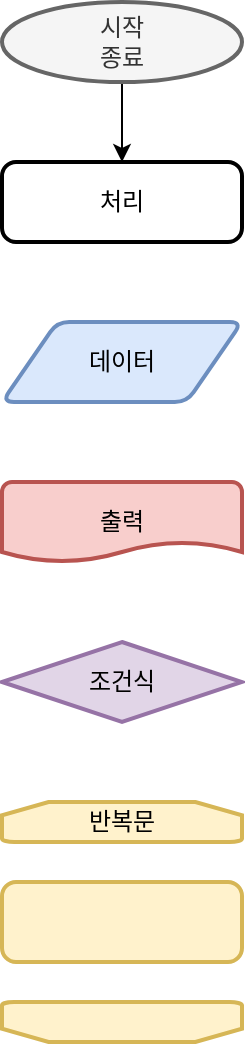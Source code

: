 <mxfile version="20.8.8" type="github">
  <diagram name="페이지-1" id="9JI1PnKnhGDHvPpy6yWE">
    <mxGraphModel dx="1050" dy="581" grid="1" gridSize="10" guides="1" tooltips="1" connect="1" arrows="1" fold="1" page="1" pageScale="1" pageWidth="827" pageHeight="1169" math="0" shadow="0">
      <root>
        <mxCell id="0" />
        <mxCell id="1" parent="0" />
        <mxCell id="Bzk-jt7JWqMxXW2Tg5e9-4" value="데이터" style="shape=parallelogram;html=1;strokeWidth=2;perimeter=parallelogramPerimeter;whiteSpace=wrap;rounded=1;arcSize=12;size=0.23;fillColor=#dae8fc;strokeColor=#6c8ebf;" vertex="1" parent="1">
          <mxGeometry x="80" y="200" width="120" height="40" as="geometry" />
        </mxCell>
        <mxCell id="Bzk-jt7JWqMxXW2Tg5e9-11" style="edgeStyle=orthogonalEdgeStyle;rounded=0;orthogonalLoop=1;jettySize=auto;html=1;exitX=0.5;exitY=1;exitDx=0;exitDy=0;exitPerimeter=0;entryX=0.5;entryY=0;entryDx=0;entryDy=0;" edge="1" parent="1" source="Bzk-jt7JWqMxXW2Tg5e9-5" target="Bzk-jt7JWqMxXW2Tg5e9-9">
          <mxGeometry relative="1" as="geometry" />
        </mxCell>
        <mxCell id="Bzk-jt7JWqMxXW2Tg5e9-5" value="시작&lt;br&gt;종료" style="strokeWidth=2;html=1;shape=mxgraph.flowchart.start_1;whiteSpace=wrap;fillColor=#f5f5f5;fontColor=#333333;strokeColor=#666666;" vertex="1" parent="1">
          <mxGeometry x="80" y="40" width="120" height="40" as="geometry" />
        </mxCell>
        <mxCell id="Bzk-jt7JWqMxXW2Tg5e9-6" value="출력" style="strokeWidth=2;html=1;shape=mxgraph.flowchart.document2;whiteSpace=wrap;size=0.25;fillColor=#f8cecc;strokeColor=#b85450;" vertex="1" parent="1">
          <mxGeometry x="80" y="280" width="120" height="40" as="geometry" />
        </mxCell>
        <mxCell id="Bzk-jt7JWqMxXW2Tg5e9-7" value="조건식" style="strokeWidth=2;html=1;shape=mxgraph.flowchart.decision;whiteSpace=wrap;fillColor=#e1d5e7;strokeColor=#9673a6;" vertex="1" parent="1">
          <mxGeometry x="80" y="360" width="120" height="40" as="geometry" />
        </mxCell>
        <mxCell id="Bzk-jt7JWqMxXW2Tg5e9-8" value="반복문" style="strokeWidth=2;html=1;shape=mxgraph.flowchart.loop_limit;whiteSpace=wrap;fillColor=#fff2cc;strokeColor=#d6b656;" vertex="1" parent="1">
          <mxGeometry x="80" y="440" width="120" height="20" as="geometry" />
        </mxCell>
        <mxCell id="Bzk-jt7JWqMxXW2Tg5e9-9" value="처리" style="rounded=1;whiteSpace=wrap;html=1;absoluteArcSize=1;arcSize=14;strokeWidth=2;" vertex="1" parent="1">
          <mxGeometry x="80" y="120" width="120" height="40" as="geometry" />
        </mxCell>
        <mxCell id="Bzk-jt7JWqMxXW2Tg5e9-10" value="" style="rounded=1;whiteSpace=wrap;html=1;absoluteArcSize=1;arcSize=14;strokeWidth=2;fillColor=#fff2cc;strokeColor=#d6b656;" vertex="1" parent="1">
          <mxGeometry x="80" y="480" width="120" height="40" as="geometry" />
        </mxCell>
        <mxCell id="Bzk-jt7JWqMxXW2Tg5e9-12" value="" style="strokeWidth=2;html=1;shape=mxgraph.flowchart.loop_limit;whiteSpace=wrap;rotation=-180;fillColor=#fff2cc;strokeColor=#d6b656;" vertex="1" parent="1">
          <mxGeometry x="80" y="540" width="120" height="20" as="geometry" />
        </mxCell>
      </root>
    </mxGraphModel>
  </diagram>
</mxfile>

